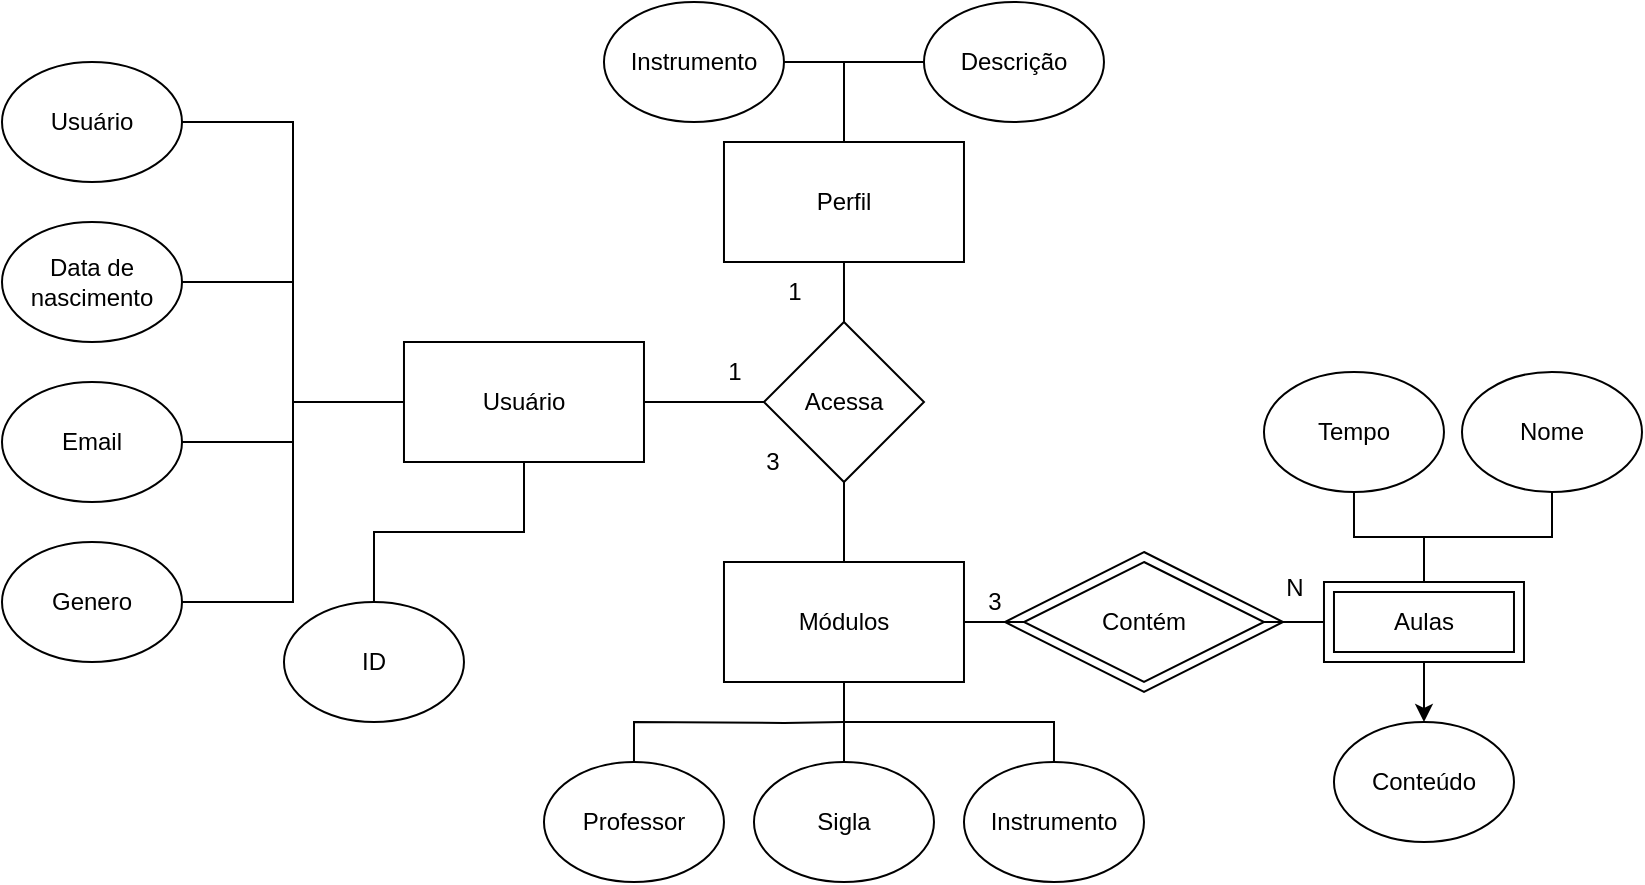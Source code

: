 <mxfile version="24.4.3" type="github">
  <diagram name="Página-1" id="W2Z9QRc8laOMJ8NJG8Jn">
    <mxGraphModel dx="1707" dy="426" grid="1" gridSize="10" guides="1" tooltips="1" connect="1" arrows="1" fold="1" page="1" pageScale="1" pageWidth="827" pageHeight="1169" math="0" shadow="0">
      <root>
        <mxCell id="0" />
        <mxCell id="1" parent="0" />
        <mxCell id="KDbXmyEjiw2I-0beWvAV-69" value="Relationship" style="shape=rhombus;perimeter=rhombusPerimeter;whiteSpace=wrap;html=1;align=center;" vertex="1" parent="1">
          <mxGeometry x="471.5" y="295" width="139" height="70" as="geometry" />
        </mxCell>
        <mxCell id="KDbXmyEjiw2I-0beWvAV-6" value="Usuário" style="ellipse;whiteSpace=wrap;html=1;" vertex="1" parent="1">
          <mxGeometry x="-30" y="50" width="90" height="60" as="geometry" />
        </mxCell>
        <mxCell id="KDbXmyEjiw2I-0beWvAV-7" value="Data de nascimento" style="ellipse;whiteSpace=wrap;html=1;" vertex="1" parent="1">
          <mxGeometry x="-30" y="130" width="90" height="60" as="geometry" />
        </mxCell>
        <mxCell id="KDbXmyEjiw2I-0beWvAV-8" value="Email" style="ellipse;whiteSpace=wrap;html=1;" vertex="1" parent="1">
          <mxGeometry x="-30" y="210" width="90" height="60" as="geometry" />
        </mxCell>
        <mxCell id="KDbXmyEjiw2I-0beWvAV-9" value="ID" style="ellipse;whiteSpace=wrap;html=1;" vertex="1" parent="1">
          <mxGeometry x="110.99" y="320" width="90" height="60" as="geometry" />
        </mxCell>
        <mxCell id="KDbXmyEjiw2I-0beWvAV-10" value="Descrição" style="ellipse;whiteSpace=wrap;html=1;" vertex="1" parent="1">
          <mxGeometry x="430.99" y="20" width="90" height="60" as="geometry" />
        </mxCell>
        <mxCell id="KDbXmyEjiw2I-0beWvAV-30" style="edgeStyle=orthogonalEdgeStyle;rounded=0;orthogonalLoop=1;jettySize=auto;html=1;entryX=0;entryY=0.5;entryDx=0;entryDy=0;entryPerimeter=0;endArrow=none;endFill=0;" edge="1" parent="1" source="KDbXmyEjiw2I-0beWvAV-13" target="KDbXmyEjiw2I-0beWvAV-37">
          <mxGeometry relative="1" as="geometry">
            <mxPoint x="590.99" y="330" as="targetPoint" />
          </mxGeometry>
        </mxCell>
        <mxCell id="KDbXmyEjiw2I-0beWvAV-58" style="edgeStyle=orthogonalEdgeStyle;rounded=0;orthogonalLoop=1;jettySize=auto;html=1;entryX=0.5;entryY=0;entryDx=0;entryDy=0;endArrow=none;endFill=0;" edge="1" parent="1" target="KDbXmyEjiw2I-0beWvAV-47">
          <mxGeometry relative="1" as="geometry">
            <mxPoint x="391" y="380" as="sourcePoint" />
          </mxGeometry>
        </mxCell>
        <mxCell id="KDbXmyEjiw2I-0beWvAV-59" style="edgeStyle=orthogonalEdgeStyle;rounded=0;orthogonalLoop=1;jettySize=auto;html=1;endArrow=none;endFill=0;" edge="1" parent="1" source="KDbXmyEjiw2I-0beWvAV-13" target="KDbXmyEjiw2I-0beWvAV-48">
          <mxGeometry relative="1" as="geometry" />
        </mxCell>
        <mxCell id="KDbXmyEjiw2I-0beWvAV-60" style="edgeStyle=orthogonalEdgeStyle;rounded=0;orthogonalLoop=1;jettySize=auto;html=1;endArrow=none;endFill=0;" edge="1" parent="1" source="KDbXmyEjiw2I-0beWvAV-13" target="KDbXmyEjiw2I-0beWvAV-46">
          <mxGeometry relative="1" as="geometry" />
        </mxCell>
        <mxCell id="KDbXmyEjiw2I-0beWvAV-13" value="Módulos" style="rounded=0;whiteSpace=wrap;html=1;" vertex="1" parent="1">
          <mxGeometry x="330.99" y="300" width="120" height="60" as="geometry" />
        </mxCell>
        <mxCell id="KDbXmyEjiw2I-0beWvAV-44" style="edgeStyle=orthogonalEdgeStyle;rounded=0;orthogonalLoop=1;jettySize=auto;html=1;entryX=1;entryY=0.5;entryDx=0;entryDy=0;endArrow=none;endFill=0;" edge="1" parent="1" source="KDbXmyEjiw2I-0beWvAV-15" target="KDbXmyEjiw2I-0beWvAV-39">
          <mxGeometry relative="1" as="geometry" />
        </mxCell>
        <mxCell id="KDbXmyEjiw2I-0beWvAV-45" style="edgeStyle=orthogonalEdgeStyle;rounded=0;orthogonalLoop=1;jettySize=auto;html=1;entryX=0;entryY=0.5;entryDx=0;entryDy=0;endArrow=none;endFill=0;" edge="1" parent="1" source="KDbXmyEjiw2I-0beWvAV-15" target="KDbXmyEjiw2I-0beWvAV-10">
          <mxGeometry relative="1" as="geometry" />
        </mxCell>
        <mxCell id="KDbXmyEjiw2I-0beWvAV-15" value="Perfil" style="rounded=0;whiteSpace=wrap;html=1;" vertex="1" parent="1">
          <mxGeometry x="330.99" y="90" width="120" height="60" as="geometry" />
        </mxCell>
        <mxCell id="KDbXmyEjiw2I-0beWvAV-19" style="edgeStyle=orthogonalEdgeStyle;rounded=0;orthogonalLoop=1;jettySize=auto;html=1;entryX=1;entryY=0.5;entryDx=0;entryDy=0;endArrow=none;endFill=0;" edge="1" parent="1" source="KDbXmyEjiw2I-0beWvAV-16" target="KDbXmyEjiw2I-0beWvAV-8">
          <mxGeometry relative="1" as="geometry">
            <mxPoint x="110.99" y="130" as="targetPoint" />
          </mxGeometry>
        </mxCell>
        <mxCell id="KDbXmyEjiw2I-0beWvAV-21" style="edgeStyle=orthogonalEdgeStyle;rounded=0;orthogonalLoop=1;jettySize=auto;html=1;entryX=1;entryY=0.5;entryDx=0;entryDy=0;endArrow=none;endFill=0;" edge="1" parent="1" source="KDbXmyEjiw2I-0beWvAV-16" target="KDbXmyEjiw2I-0beWvAV-51">
          <mxGeometry relative="1" as="geometry">
            <mxPoint x="110.99" y="290" as="targetPoint" />
          </mxGeometry>
        </mxCell>
        <mxCell id="KDbXmyEjiw2I-0beWvAV-22" style="edgeStyle=orthogonalEdgeStyle;rounded=0;orthogonalLoop=1;jettySize=auto;html=1;entryX=0.5;entryY=0;entryDx=0;entryDy=0;endArrow=none;endFill=0;" edge="1" parent="1" source="KDbXmyEjiw2I-0beWvAV-16" target="KDbXmyEjiw2I-0beWvAV-9">
          <mxGeometry relative="1" as="geometry" />
        </mxCell>
        <mxCell id="KDbXmyEjiw2I-0beWvAV-25" style="edgeStyle=orthogonalEdgeStyle;rounded=0;orthogonalLoop=1;jettySize=auto;html=1;entryX=0;entryY=0.5;entryDx=0;entryDy=0;endArrow=none;endFill=0;" edge="1" parent="1" source="KDbXmyEjiw2I-0beWvAV-16" target="KDbXmyEjiw2I-0beWvAV-23">
          <mxGeometry relative="1" as="geometry" />
        </mxCell>
        <mxCell id="KDbXmyEjiw2I-0beWvAV-52" style="edgeStyle=orthogonalEdgeStyle;rounded=0;orthogonalLoop=1;jettySize=auto;html=1;entryX=1;entryY=0.5;entryDx=0;entryDy=0;endArrow=none;endFill=0;" edge="1" parent="1" source="KDbXmyEjiw2I-0beWvAV-16" target="KDbXmyEjiw2I-0beWvAV-6">
          <mxGeometry relative="1" as="geometry" />
        </mxCell>
        <mxCell id="KDbXmyEjiw2I-0beWvAV-16" value="Usuário" style="rounded=0;whiteSpace=wrap;html=1;" vertex="1" parent="1">
          <mxGeometry x="170.99" y="190" width="120" height="60" as="geometry" />
        </mxCell>
        <mxCell id="KDbXmyEjiw2I-0beWvAV-18" style="edgeStyle=orthogonalEdgeStyle;rounded=0;orthogonalLoop=1;jettySize=auto;html=1;entryX=1;entryY=0.5;entryDx=0;entryDy=0;endArrow=none;endFill=0;" edge="1" parent="1" source="KDbXmyEjiw2I-0beWvAV-16" target="KDbXmyEjiw2I-0beWvAV-7">
          <mxGeometry relative="1" as="geometry">
            <mxPoint x="110" y="220.02" as="targetPoint" />
          </mxGeometry>
        </mxCell>
        <mxCell id="KDbXmyEjiw2I-0beWvAV-26" style="edgeStyle=orthogonalEdgeStyle;rounded=0;orthogonalLoop=1;jettySize=auto;html=1;entryX=0.5;entryY=1;entryDx=0;entryDy=0;endArrow=none;endFill=0;" edge="1" parent="1" source="KDbXmyEjiw2I-0beWvAV-23" target="KDbXmyEjiw2I-0beWvAV-15">
          <mxGeometry relative="1" as="geometry" />
        </mxCell>
        <mxCell id="KDbXmyEjiw2I-0beWvAV-29" style="edgeStyle=orthogonalEdgeStyle;rounded=0;orthogonalLoop=1;jettySize=auto;html=1;entryX=0.5;entryY=0;entryDx=0;entryDy=0;endArrow=none;endFill=0;exitX=0.5;exitY=1;exitDx=0;exitDy=0;" edge="1" parent="1" source="KDbXmyEjiw2I-0beWvAV-23" target="KDbXmyEjiw2I-0beWvAV-13">
          <mxGeometry relative="1" as="geometry">
            <mxPoint x="380.99" y="260" as="sourcePoint" />
            <mxPoint x="380.99" y="300" as="targetPoint" />
          </mxGeometry>
        </mxCell>
        <mxCell id="KDbXmyEjiw2I-0beWvAV-23" value="Acessa" style="rhombus;whiteSpace=wrap;html=1;" vertex="1" parent="1">
          <mxGeometry x="350.99" y="180" width="80" height="80" as="geometry" />
        </mxCell>
        <mxCell id="KDbXmyEjiw2I-0beWvAV-65" style="edgeStyle=orthogonalEdgeStyle;rounded=0;orthogonalLoop=1;jettySize=auto;html=1;entryX=0.5;entryY=1;entryDx=0;entryDy=0;endArrow=none;endFill=0;" edge="1" parent="1" source="KDbXmyEjiw2I-0beWvAV-37" target="KDbXmyEjiw2I-0beWvAV-50">
          <mxGeometry relative="1" as="geometry" />
        </mxCell>
        <mxCell id="KDbXmyEjiw2I-0beWvAV-66" style="edgeStyle=orthogonalEdgeStyle;rounded=0;orthogonalLoop=1;jettySize=auto;html=1;entryX=0.5;entryY=1;entryDx=0;entryDy=0;endArrow=none;endFill=0;" edge="1" parent="1" source="KDbXmyEjiw2I-0beWvAV-37" target="KDbXmyEjiw2I-0beWvAV-49">
          <mxGeometry relative="1" as="geometry" />
        </mxCell>
        <mxCell id="KDbXmyEjiw2I-0beWvAV-68" style="edgeStyle=orthogonalEdgeStyle;rounded=0;orthogonalLoop=1;jettySize=auto;html=1;entryX=0.5;entryY=0;entryDx=0;entryDy=0;" edge="1" parent="1" source="KDbXmyEjiw2I-0beWvAV-37" target="KDbXmyEjiw2I-0beWvAV-67">
          <mxGeometry relative="1" as="geometry" />
        </mxCell>
        <mxCell id="KDbXmyEjiw2I-0beWvAV-37" value="Aulas" style="shape=ext;margin=3;double=1;whiteSpace=wrap;html=1;align=center;" vertex="1" parent="1">
          <mxGeometry x="630.99" y="310" width="100" height="40" as="geometry" />
        </mxCell>
        <mxCell id="KDbXmyEjiw2I-0beWvAV-39" value="Instrumento" style="ellipse;whiteSpace=wrap;html=1;" vertex="1" parent="1">
          <mxGeometry x="270.99" y="20" width="90" height="60" as="geometry" />
        </mxCell>
        <mxCell id="KDbXmyEjiw2I-0beWvAV-46" value="Instrumento" style="ellipse;whiteSpace=wrap;html=1;" vertex="1" parent="1">
          <mxGeometry x="450.99" y="400" width="90" height="60" as="geometry" />
        </mxCell>
        <mxCell id="KDbXmyEjiw2I-0beWvAV-47" value="Professor" style="ellipse;whiteSpace=wrap;html=1;" vertex="1" parent="1">
          <mxGeometry x="240.99" y="400" width="90" height="60" as="geometry" />
        </mxCell>
        <mxCell id="KDbXmyEjiw2I-0beWvAV-48" value="Sigla" style="ellipse;whiteSpace=wrap;html=1;" vertex="1" parent="1">
          <mxGeometry x="345.99" y="400" width="90" height="60" as="geometry" />
        </mxCell>
        <mxCell id="KDbXmyEjiw2I-0beWvAV-49" value="Nome" style="ellipse;whiteSpace=wrap;html=1;" vertex="1" parent="1">
          <mxGeometry x="700" y="205" width="90" height="60" as="geometry" />
        </mxCell>
        <mxCell id="KDbXmyEjiw2I-0beWvAV-50" value="Tempo" style="ellipse;whiteSpace=wrap;html=1;" vertex="1" parent="1">
          <mxGeometry x="600.99" y="205" width="90" height="60" as="geometry" />
        </mxCell>
        <mxCell id="KDbXmyEjiw2I-0beWvAV-51" value="Genero" style="ellipse;whiteSpace=wrap;html=1;" vertex="1" parent="1">
          <mxGeometry x="-30" y="290" width="90" height="60" as="geometry" />
        </mxCell>
        <mxCell id="KDbXmyEjiw2I-0beWvAV-53" value="1" style="text;html=1;align=center;verticalAlign=middle;resizable=0;points=[];autosize=1;strokeColor=none;fillColor=none;" vertex="1" parent="1">
          <mxGeometry x="320.99" y="190" width="30" height="30" as="geometry" />
        </mxCell>
        <mxCell id="KDbXmyEjiw2I-0beWvAV-54" value="3" style="text;html=1;align=center;verticalAlign=middle;resizable=0;points=[];autosize=1;strokeColor=none;fillColor=none;" vertex="1" parent="1">
          <mxGeometry x="340" y="235" width="30" height="30" as="geometry" />
        </mxCell>
        <mxCell id="KDbXmyEjiw2I-0beWvAV-55" value="3" style="text;html=1;align=center;verticalAlign=middle;resizable=0;points=[];autosize=1;strokeColor=none;fillColor=none;" vertex="1" parent="1">
          <mxGeometry x="450.99" y="305" width="30" height="30" as="geometry" />
        </mxCell>
        <mxCell id="KDbXmyEjiw2I-0beWvAV-56" value="N" style="text;html=1;align=center;verticalAlign=middle;resizable=0;points=[];autosize=1;strokeColor=none;fillColor=none;" vertex="1" parent="1">
          <mxGeometry x="600.99" y="298" width="30" height="30" as="geometry" />
        </mxCell>
        <mxCell id="KDbXmyEjiw2I-0beWvAV-57" value="1" style="text;html=1;align=center;verticalAlign=middle;resizable=0;points=[];autosize=1;strokeColor=none;fillColor=none;" vertex="1" parent="1">
          <mxGeometry x="350.99" y="150" width="30" height="30" as="geometry" />
        </mxCell>
        <mxCell id="KDbXmyEjiw2I-0beWvAV-63" value="Contém" style="shape=rhombus;perimeter=rhombusPerimeter;whiteSpace=wrap;html=1;align=center;" vertex="1" parent="1">
          <mxGeometry x="481" y="300" width="120" height="60" as="geometry" />
        </mxCell>
        <mxCell id="KDbXmyEjiw2I-0beWvAV-67" value="Conteúdo" style="ellipse;whiteSpace=wrap;html=1;" vertex="1" parent="1">
          <mxGeometry x="635.99" y="380" width="90" height="60" as="geometry" />
        </mxCell>
      </root>
    </mxGraphModel>
  </diagram>
</mxfile>
